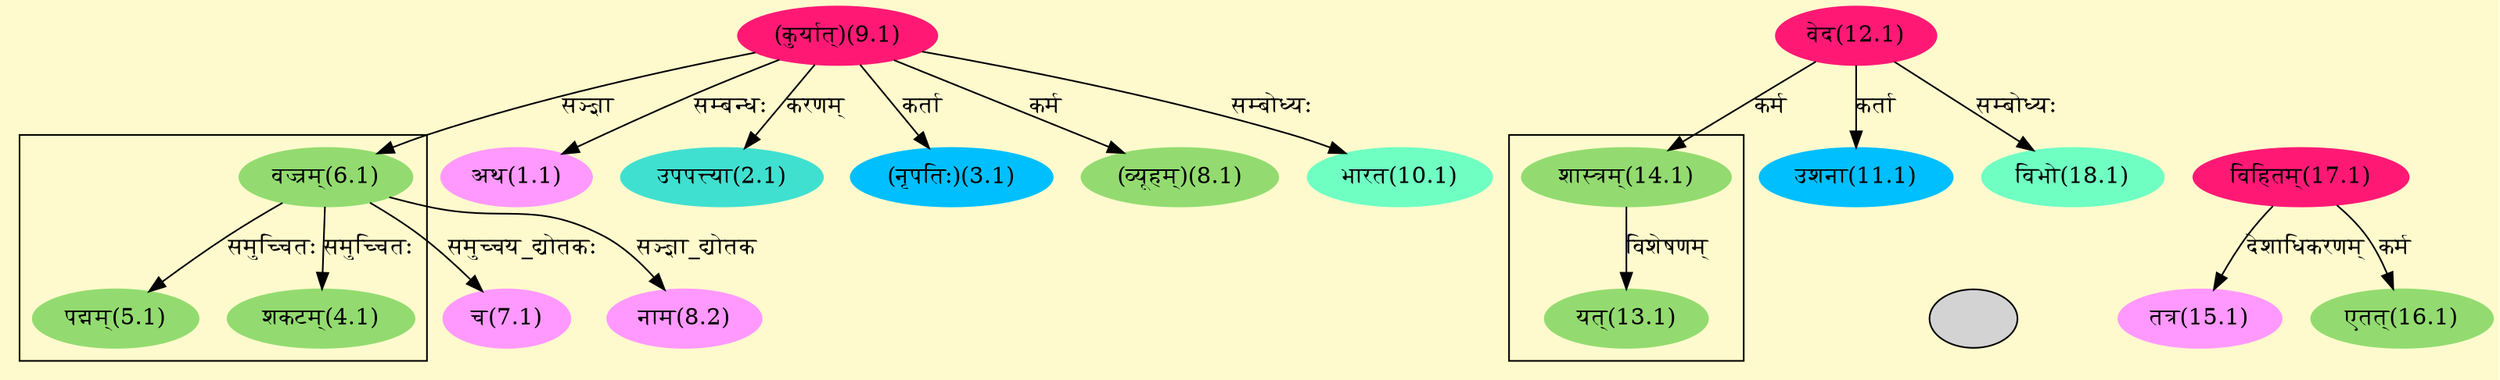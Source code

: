 digraph G{
rankdir=BT;
 compound=true;
 bgcolor="lemonchiffon1";

subgraph cluster_1{
Node4_1 [style=filled, color="#93DB70" label = "शकटम्(4.1)"]
Node6_1 [style=filled, color="#93DB70" label = "वज्रम्(6.1)"]
Node5_1 [style=filled, color="#93DB70" label = "पद्मम्(5.1)"]

}

subgraph cluster_2{
Node13_1 [style=filled, color="#93DB70" label = "यत्(13.1)"]
Node14_1 [style=filled, color="#93DB70" label = "शास्त्रम्(14.1)"]

}
Node1_1 [style=filled, color="#FF99FF" label = "अथ(1.1)"]
Node9_1 [style=filled, color="#FF1975" label = "(कुर्यात्)(9.1)"]
Node2_1 [style=filled, color="#40E0D0" label = "उपपत्त्या(2.1)"]
Node3_1 [style=filled, color="#00BFFF" label = "(नृपतिः)(3.1)"]
Node6_1 [style=filled, color="#93DB70" label = "वज्रम्(6.1)"]
Node7_1 [style=filled, color="#FF99FF" label = "च(7.1)"]
Node8_1 [style=filled, color="#93DB70" label = "(व्यूहम्)(8.1)"]
Node8_2 [style=filled, color="#FF99FF" label = "नाम(8.2)"]
Node [style=filled, color="" label = "()"]
Node10_1 [style=filled, color="#6FFFC3" label = "भारत(10.1)"]
Node11_1 [style=filled, color="#00BFFF" label = "उशना(11.1)"]
Node12_1 [style=filled, color="#FF1975" label = "वेद(12.1)"]
Node11 [style=filled, color="" label = ""]
Node14_1 [style=filled, color="#93DB70" label = "शास्त्रम्(14.1)"]
Node15_1 [style=filled, color="#FF99FF" label = "तत्र(15.1)"]
Node17_1 [style=filled, color="#FF1975" label = "विहितम्(17.1)"]
Node16_1 [style=filled, color="#93DB70" label = "एतत्(16.1)"]
Node18_1 [style=filled, color="#6FFFC3" label = "विभो(18.1)"]
/* Start of Relations section */

Node1_1 -> Node9_1 [  label="सम्बन्धः"  dir="back" ]
Node2_1 -> Node9_1 [  label="करणम्"  dir="back" ]
Node3_1 -> Node9_1 [  label="कर्ता"  dir="back" ]
Node4_1 -> Node6_1 [  label="समुच्चितः"  dir="back" ]
Node5_1 -> Node6_1 [  label="समुच्चितः"  dir="back" ]
Node6_1 -> Node9_1 [  label="सञ्ज्ञा"  dir="back" ]
Node7_1 -> Node6_1 [  label="समुच्चय_द्योतकः"  dir="back" ]
Node8_1 -> Node9_1 [  label="कर्म"  dir="back" ]
Node8_2 -> Node6_1 [  label="सञ्ज्ञा_द्योतक"  dir="back" ]
Node10_1 -> Node9_1 [  label="सम्बोध्यः"  dir="back" ]
Node11_1 -> Node12_1 [  label="कर्ता"  dir="back" ]
Node13_1 -> Node14_1 [  label="विशेषणम्"  dir="back" ]
Node14_1 -> Node12_1 [  label="कर्म"  dir="back" ]
Node15_1 -> Node17_1 [  label="देशाधिकरणम्"  dir="back" ]
Node16_1 -> Node17_1 [  label="कर्म"  dir="back" ]
Node18_1 -> Node12_1 [  label="सम्बोध्यः"  dir="back" ]
}
